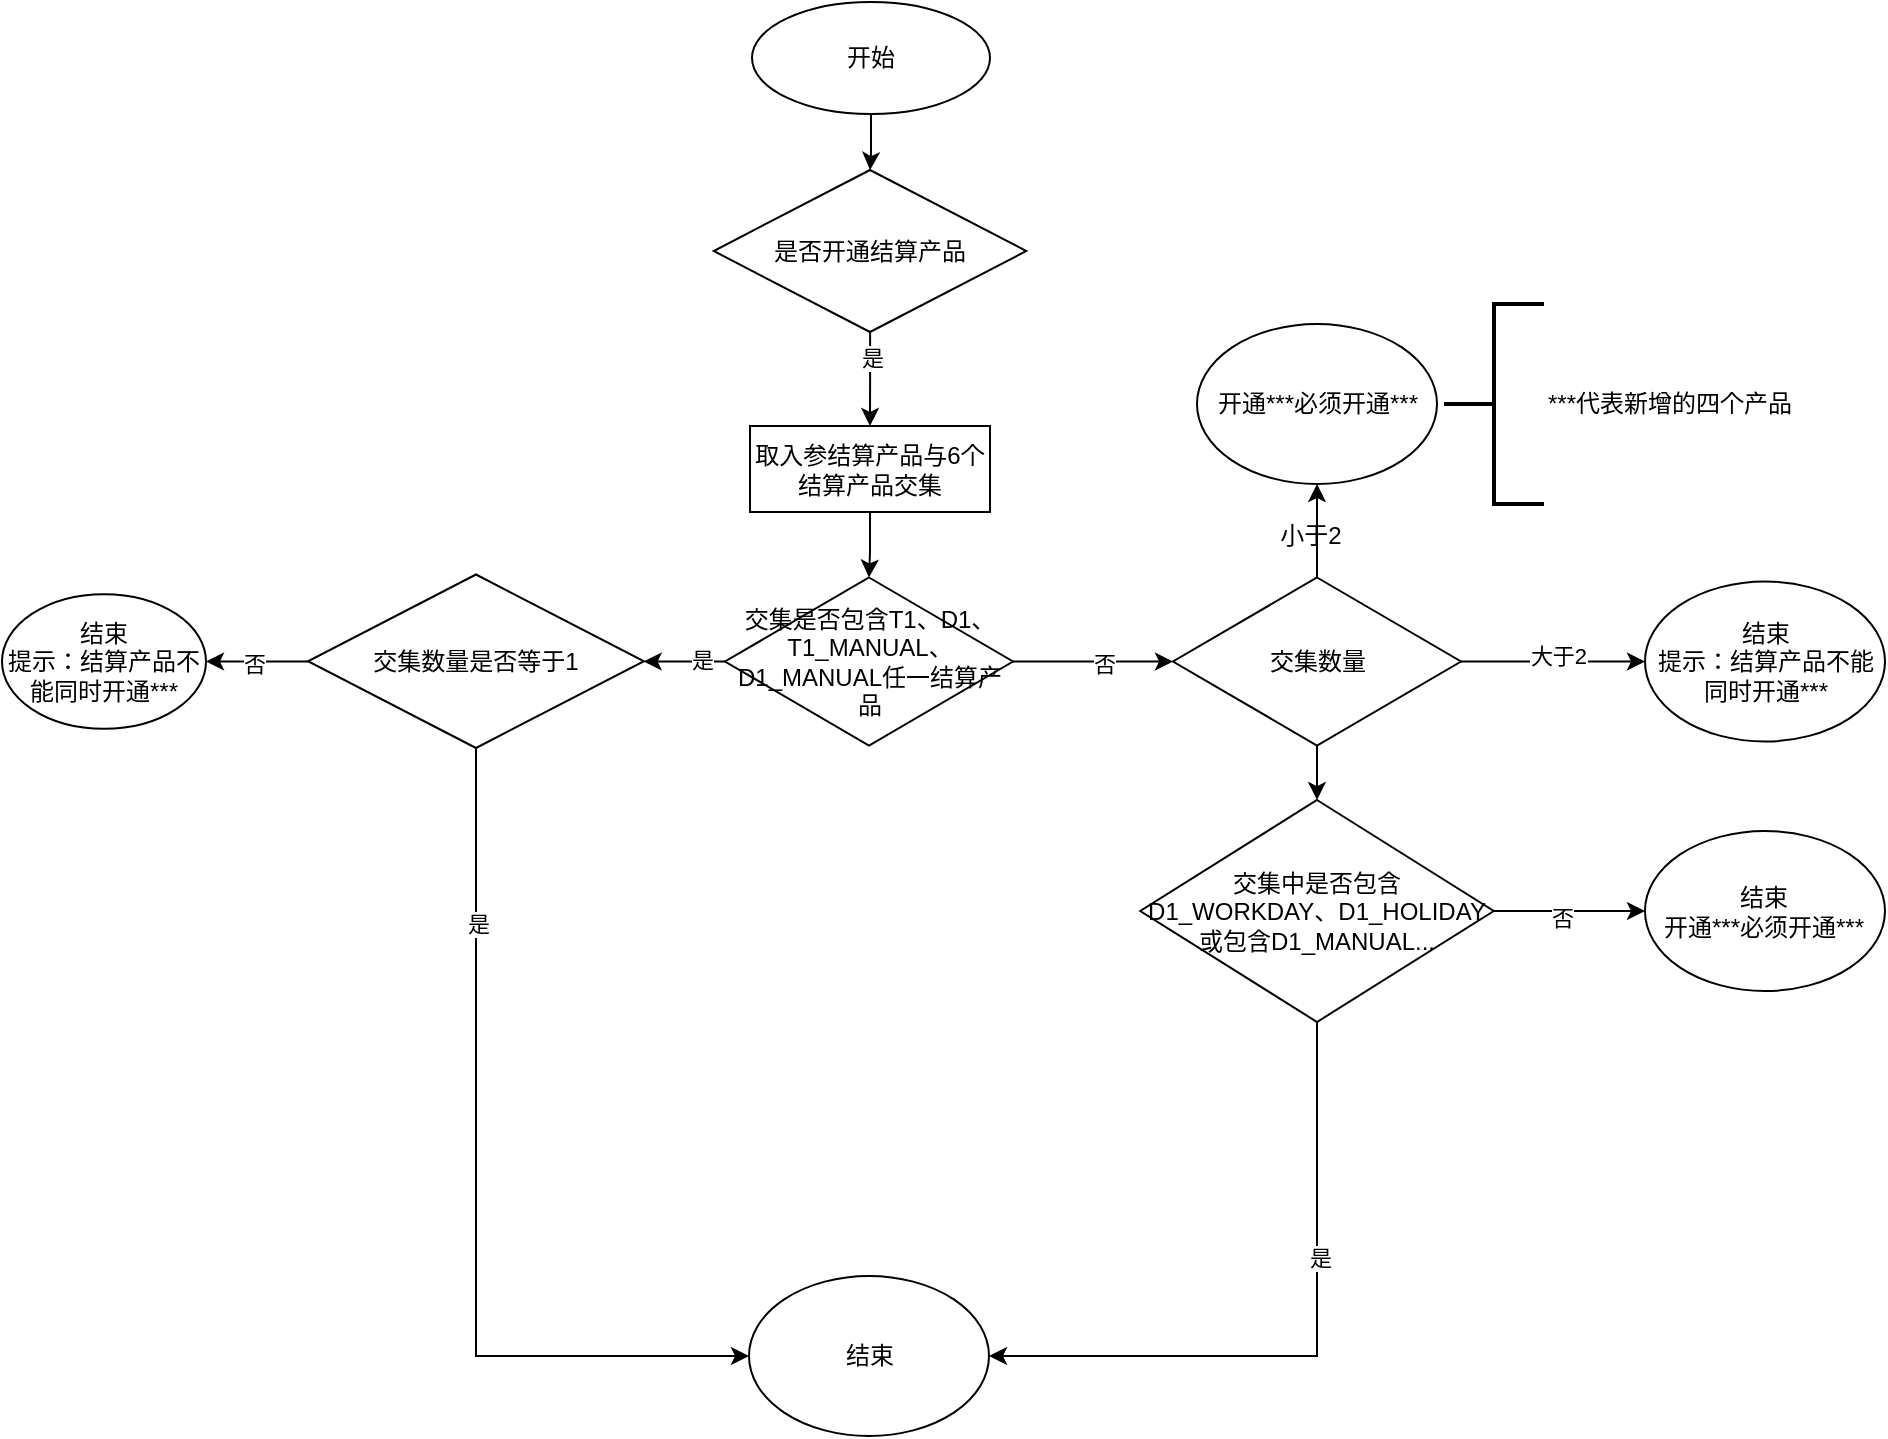 <mxfile version="14.4.3" type="github" pages="2">
  <diagram name="金融方案入网" id="74e2e168-ea6b-b213-b513-2b3c1d86103e">
    <mxGraphModel dx="1687" dy="850" grid="0" gridSize="10" guides="1" tooltips="1" connect="1" arrows="1" fold="1" page="0" pageScale="1" pageWidth="1100" pageHeight="850" background="#ffffff" math="0" shadow="0">
      <root>
        <mxCell id="0" />
        <mxCell id="1" parent="0" />
        <mxCell id="_HHzULaPOkoazhVG4UxR-39" value="" style="edgeStyle=orthogonalEdgeStyle;rounded=0;orthogonalLoop=1;jettySize=auto;html=1;" edge="1" parent="1" source="_HHzULaPOkoazhVG4UxR-11" target="_HHzULaPOkoazhVG4UxR-38">
          <mxGeometry relative="1" as="geometry" />
        </mxCell>
        <mxCell id="_HHzULaPOkoazhVG4UxR-11" value="开始" style="ellipse;whiteSpace=wrap;html=1;" vertex="1" parent="1">
          <mxGeometry x="-264" y="-246" width="119" height="56" as="geometry" />
        </mxCell>
        <mxCell id="_HHzULaPOkoazhVG4UxR-12" value="取入参结算产品与6个&lt;br&gt;结算产品交集" style="whiteSpace=wrap;html=1;" vertex="1" parent="1">
          <mxGeometry x="-265" y="-34" width="120" height="43" as="geometry" />
        </mxCell>
        <mxCell id="_HHzULaPOkoazhVG4UxR-25" value="" style="edgeStyle=orthogonalEdgeStyle;rounded=0;orthogonalLoop=1;jettySize=auto;html=1;" edge="1" parent="1" source="_HHzULaPOkoazhVG4UxR-14" target="_HHzULaPOkoazhVG4UxR-24">
          <mxGeometry relative="1" as="geometry" />
        </mxCell>
        <mxCell id="_HHzULaPOkoazhVG4UxR-26" value="否" style="edgeLabel;html=1;align=center;verticalAlign=middle;resizable=0;points=[];" vertex="1" connectable="0" parent="_HHzULaPOkoazhVG4UxR-25">
          <mxGeometry x="0.138" y="-1" relative="1" as="geometry">
            <mxPoint as="offset" />
          </mxGeometry>
        </mxCell>
        <mxCell id="_HHzULaPOkoazhVG4UxR-14" value="交集是否包含T1、D1、T1_MANUAL、D1_MANUAL任一结算产品" style="rhombus;whiteSpace=wrap;html=1;" vertex="1" parent="1">
          <mxGeometry x="-277.5" y="41.75" width="144" height="84" as="geometry" />
        </mxCell>
        <mxCell id="_HHzULaPOkoazhVG4UxR-15" value="" style="edgeStyle=orthogonalEdgeStyle;rounded=0;orthogonalLoop=1;jettySize=auto;html=1;" edge="1" parent="1" source="_HHzULaPOkoazhVG4UxR-12" target="_HHzULaPOkoazhVG4UxR-14">
          <mxGeometry relative="1" as="geometry" />
        </mxCell>
        <mxCell id="_HHzULaPOkoazhVG4UxR-32" style="edgeStyle=orthogonalEdgeStyle;rounded=0;orthogonalLoop=1;jettySize=auto;html=1;" edge="1" parent="1" source="_HHzULaPOkoazhVG4UxR-16" target="_HHzULaPOkoazhVG4UxR-27">
          <mxGeometry relative="1" as="geometry">
            <Array as="points">
              <mxPoint x="-402" y="431" />
            </Array>
          </mxGeometry>
        </mxCell>
        <mxCell id="_HHzULaPOkoazhVG4UxR-33" value="是" style="edgeLabel;html=1;align=center;verticalAlign=middle;resizable=0;points=[];" vertex="1" connectable="0" parent="_HHzULaPOkoazhVG4UxR-32">
          <mxGeometry x="-0.601" y="1" relative="1" as="geometry">
            <mxPoint as="offset" />
          </mxGeometry>
        </mxCell>
        <mxCell id="_HHzULaPOkoazhVG4UxR-16" value="交集数量是否等于1" style="rhombus;whiteSpace=wrap;html=1;" vertex="1" parent="1">
          <mxGeometry x="-486" y="40.25" width="168" height="86.75" as="geometry" />
        </mxCell>
        <mxCell id="_HHzULaPOkoazhVG4UxR-17" value="" style="edgeStyle=orthogonalEdgeStyle;rounded=0;orthogonalLoop=1;jettySize=auto;html=1;" edge="1" parent="1" source="_HHzULaPOkoazhVG4UxR-14" target="_HHzULaPOkoazhVG4UxR-16">
          <mxGeometry relative="1" as="geometry" />
        </mxCell>
        <mxCell id="_HHzULaPOkoazhVG4UxR-23" value="是" style="edgeLabel;html=1;align=center;verticalAlign=middle;resizable=0;points=[];" vertex="1" connectable="0" parent="_HHzULaPOkoazhVG4UxR-17">
          <mxGeometry x="-0.383" y="-1" relative="1" as="geometry">
            <mxPoint x="1" as="offset" />
          </mxGeometry>
        </mxCell>
        <mxCell id="_HHzULaPOkoazhVG4UxR-18" value="结束&lt;br&gt;提示：结算产品不能同时开通***" style="ellipse;whiteSpace=wrap;html=1;" vertex="1" parent="1">
          <mxGeometry x="-639" y="50.13" width="102" height="67.25" as="geometry" />
        </mxCell>
        <mxCell id="_HHzULaPOkoazhVG4UxR-19" value="" style="edgeStyle=orthogonalEdgeStyle;rounded=0;orthogonalLoop=1;jettySize=auto;html=1;" edge="1" parent="1" source="_HHzULaPOkoazhVG4UxR-16" target="_HHzULaPOkoazhVG4UxR-18">
          <mxGeometry relative="1" as="geometry" />
        </mxCell>
        <mxCell id="_HHzULaPOkoazhVG4UxR-20" value="否" style="edgeLabel;html=1;align=center;verticalAlign=middle;resizable=0;points=[];" vertex="1" connectable="0" parent="_HHzULaPOkoazhVG4UxR-19">
          <mxGeometry x="0.077" y="1" relative="1" as="geometry">
            <mxPoint as="offset" />
          </mxGeometry>
        </mxCell>
        <mxCell id="_HHzULaPOkoazhVG4UxR-35" value="" style="edgeStyle=orthogonalEdgeStyle;rounded=0;orthogonalLoop=1;jettySize=auto;html=1;" edge="1" parent="1" source="_HHzULaPOkoazhVG4UxR-24" target="_HHzULaPOkoazhVG4UxR-34">
          <mxGeometry relative="1" as="geometry" />
        </mxCell>
        <mxCell id="_HHzULaPOkoazhVG4UxR-36" value="大于2" style="edgeLabel;html=1;align=center;verticalAlign=middle;resizable=0;points=[];" vertex="1" connectable="0" parent="_HHzULaPOkoazhVG4UxR-35">
          <mxGeometry x="0.033" y="3" relative="1" as="geometry">
            <mxPoint x="1" as="offset" />
          </mxGeometry>
        </mxCell>
        <mxCell id="_HHzULaPOkoazhVG4UxR-43" value="" style="edgeStyle=orthogonalEdgeStyle;rounded=0;orthogonalLoop=1;jettySize=auto;html=1;" edge="1" parent="1" source="_HHzULaPOkoazhVG4UxR-24" target="_HHzULaPOkoazhVG4UxR-42">
          <mxGeometry relative="1" as="geometry" />
        </mxCell>
        <mxCell id="_HHzULaPOkoazhVG4UxR-47" value="" style="edgeStyle=orthogonalEdgeStyle;rounded=0;orthogonalLoop=1;jettySize=auto;html=1;" edge="1" parent="1" source="_HHzULaPOkoazhVG4UxR-24" target="_HHzULaPOkoazhVG4UxR-46">
          <mxGeometry relative="1" as="geometry" />
        </mxCell>
        <mxCell id="_HHzULaPOkoazhVG4UxR-24" value="交集数量" style="rhombus;whiteSpace=wrap;html=1;" vertex="1" parent="1">
          <mxGeometry x="-53.5" y="41.75" width="144" height="84" as="geometry" />
        </mxCell>
        <mxCell id="_HHzULaPOkoazhVG4UxR-27" value="结束" style="ellipse;whiteSpace=wrap;html=1;" vertex="1" parent="1">
          <mxGeometry x="-265.5" y="391" width="120" height="80" as="geometry" />
        </mxCell>
        <mxCell id="_HHzULaPOkoazhVG4UxR-34" value="结束&lt;br&gt;提示：结算产品不能同时开通***" style="ellipse;whiteSpace=wrap;html=1;" vertex="1" parent="1">
          <mxGeometry x="182.5" y="43.75" width="120" height="80" as="geometry" />
        </mxCell>
        <mxCell id="_HHzULaPOkoazhVG4UxR-40" value="" style="edgeStyle=orthogonalEdgeStyle;rounded=0;orthogonalLoop=1;jettySize=auto;html=1;" edge="1" parent="1" source="_HHzULaPOkoazhVG4UxR-38" target="_HHzULaPOkoazhVG4UxR-12">
          <mxGeometry relative="1" as="geometry" />
        </mxCell>
        <mxCell id="_HHzULaPOkoazhVG4UxR-41" value="是" style="edgeLabel;html=1;align=center;verticalAlign=middle;resizable=0;points=[];" vertex="1" connectable="0" parent="_HHzULaPOkoazhVG4UxR-40">
          <mxGeometry x="-0.447" y="1" relative="1" as="geometry">
            <mxPoint as="offset" />
          </mxGeometry>
        </mxCell>
        <mxCell id="_HHzULaPOkoazhVG4UxR-38" value="是否开通结算产品" style="rhombus;whiteSpace=wrap;html=1;" vertex="1" parent="1">
          <mxGeometry x="-283.12" y="-162" width="156.25" height="81" as="geometry" />
        </mxCell>
        <mxCell id="_HHzULaPOkoazhVG4UxR-42" value="开通***必须开通***" style="ellipse;whiteSpace=wrap;html=1;" vertex="1" parent="1">
          <mxGeometry x="-41.5" y="-85" width="120" height="80" as="geometry" />
        </mxCell>
        <mxCell id="_HHzULaPOkoazhVG4UxR-44" value="小于2" style="text;html=1;align=center;verticalAlign=middle;resizable=0;points=[];autosize=1;" vertex="1" parent="1">
          <mxGeometry x="-6" y="12" width="41" height="18" as="geometry" />
        </mxCell>
        <mxCell id="_HHzULaPOkoazhVG4UxR-45" value="***代表新增的四个产品" style="strokeWidth=2;html=1;shape=mxgraph.flowchart.annotation_2;align=left;labelPosition=right;pointerEvents=1;" vertex="1" parent="1">
          <mxGeometry x="82" y="-95" width="50" height="100" as="geometry" />
        </mxCell>
        <mxCell id="_HHzULaPOkoazhVG4UxR-48" style="edgeStyle=orthogonalEdgeStyle;rounded=0;orthogonalLoop=1;jettySize=auto;html=1;exitX=0.5;exitY=1;exitDx=0;exitDy=0;entryX=1;entryY=0.5;entryDx=0;entryDy=0;" edge="1" parent="1" source="_HHzULaPOkoazhVG4UxR-46" target="_HHzULaPOkoazhVG4UxR-27">
          <mxGeometry relative="1" as="geometry" />
        </mxCell>
        <mxCell id="_HHzULaPOkoazhVG4UxR-49" value="是" style="edgeLabel;html=1;align=center;verticalAlign=middle;resizable=0;points=[];" vertex="1" connectable="0" parent="_HHzULaPOkoazhVG4UxR-48">
          <mxGeometry x="-0.287" y="1" relative="1" as="geometry">
            <mxPoint as="offset" />
          </mxGeometry>
        </mxCell>
        <mxCell id="_HHzULaPOkoazhVG4UxR-51" value="" style="edgeStyle=orthogonalEdgeStyle;rounded=0;orthogonalLoop=1;jettySize=auto;html=1;" edge="1" parent="1" source="_HHzULaPOkoazhVG4UxR-46" target="_HHzULaPOkoazhVG4UxR-50">
          <mxGeometry relative="1" as="geometry" />
        </mxCell>
        <mxCell id="_HHzULaPOkoazhVG4UxR-52" value="否" style="edgeLabel;html=1;align=center;verticalAlign=middle;resizable=0;points=[];" vertex="1" connectable="0" parent="_HHzULaPOkoazhVG4UxR-51">
          <mxGeometry x="-0.098" y="-3" relative="1" as="geometry">
            <mxPoint as="offset" />
          </mxGeometry>
        </mxCell>
        <mxCell id="_HHzULaPOkoazhVG4UxR-46" value="交集中是否包含D1_WORKDAY、D1_HOLIDAY或包含D1_MANUAL..." style="rhombus;whiteSpace=wrap;html=1;" vertex="1" parent="1">
          <mxGeometry x="-69.87" y="153" width="176.75" height="111" as="geometry" />
        </mxCell>
        <mxCell id="_HHzULaPOkoazhVG4UxR-50" value="结束&lt;br&gt;开通***必须开通***" style="ellipse;whiteSpace=wrap;html=1;" vertex="1" parent="1">
          <mxGeometry x="182.495" y="168.5" width="120" height="80" as="geometry" />
        </mxCell>
      </root>
    </mxGraphModel>
  </diagram>
  <diagram id="xMQZjuHvh5yQaUtxyoXN" name="协议&amp;电子签章">
    <mxGraphModel dx="946" dy="517" grid="0" gridSize="10" guides="1" tooltips="1" connect="1" arrows="1" fold="1" page="1" pageScale="1" pageWidth="827" pageHeight="1169" math="0" shadow="0">
      <root>
        <mxCell id="6D580EjlVo4oe9tn3Bij-0" />
        <mxCell id="6D580EjlVo4oe9tn3Bij-1" parent="6D580EjlVo4oe9tn3Bij-0" />
        <mxCell id="YNEcawaOifFSc9qhL8P--29" value="" style="rounded=1;arcSize=10;dashed=1;strokeColor=#000000;fillColor=none;gradientColor=none;dashPattern=8 3 1 3;strokeWidth=2;" parent="6D580EjlVo4oe9tn3Bij-1" vertex="1">
          <mxGeometry x="402.5" y="720" width="185" height="90" as="geometry" />
        </mxCell>
        <mxCell id="YNEcawaOifFSc9qhL8P--0" value="表单新增协议模块：&lt;br&gt;企业/个体入网单&lt;br&gt;saas入网单" style="strokeWidth=2;html=1;shape=mxgraph.flowchart.annotation_1;align=left;pointerEvents=1;" parent="6D580EjlVo4oe9tn3Bij-1" vertex="1">
          <mxGeometry x="170" y="60" width="50" height="100" as="geometry" />
        </mxCell>
        <mxCell id="YNEcawaOifFSc9qhL8P--2" value="切换流程对应服务：&lt;br&gt;企业/个体流程模型&lt;br&gt;saas流程模型" style="strokeWidth=2;html=1;shape=mxgraph.flowchart.annotation_1;align=left;pointerEvents=1;" parent="6D580EjlVo4oe9tn3Bij-1" vertex="1">
          <mxGeometry x="364" y="60" width="50" height="100" as="geometry" />
        </mxCell>
        <mxCell id="YNEcawaOifFSc9qhL8P--3" value="表单改动" style="text;html=1;align=center;verticalAlign=middle;resizable=0;points=[];autosize=1;" parent="6D580EjlVo4oe9tn3Bij-1" vertex="1">
          <mxGeometry x="165" y="20" width="60" height="20" as="geometry" />
        </mxCell>
        <mxCell id="YNEcawaOifFSc9qhL8P--4" value="流程模型改动" style="text;html=1;align=center;verticalAlign=middle;resizable=0;points=[];autosize=1;" parent="6D580EjlVo4oe9tn3Bij-1" vertex="1">
          <mxGeometry x="360" y="20" width="90" height="20" as="geometry" />
        </mxCell>
        <mxCell id="YNEcawaOifFSc9qhL8P--6" value="签章流程" style="swimlane;html=1;childLayout=stackLayout;resizeParent=1;resizeParentMax=0;startSize=20;" parent="6D580EjlVo4oe9tn3Bij-1" vertex="1">
          <mxGeometry x="165" y="250" width="640" height="830" as="geometry" />
        </mxCell>
        <mxCell id="YNEcawaOifFSc9qhL8P--7" value="流程魔方" style="swimlane;html=1;startSize=20;" parent="YNEcawaOifFSc9qhL8P--6" vertex="1">
          <mxGeometry y="20" width="220" height="810" as="geometry" />
        </mxCell>
        <mxCell id="YNEcawaOifFSc9qhL8P--10" value="提交" style="strokeWidth=2;html=1;shape=mxgraph.flowchart.start_1;whiteSpace=wrap;" parent="YNEcawaOifFSc9qhL8P--7" vertex="1">
          <mxGeometry x="60" y="40" width="100" height="60" as="geometry" />
        </mxCell>
        <mxCell id="YNEcawaOifFSc9qhL8P--8" value="业务管理系统" style="swimlane;html=1;startSize=20;" parent="YNEcawaOifFSc9qhL8P--6" vertex="1">
          <mxGeometry x="220" y="20" width="220" height="810" as="geometry" />
        </mxCell>
        <mxCell id="YNEcawaOifFSc9qhL8P--11" value="生成协议" style="whiteSpace=wrap;html=1;strokeWidth=2;" parent="YNEcawaOifFSc9qhL8P--8" vertex="1">
          <mxGeometry x="50" y="40" width="120" height="60" as="geometry" />
        </mxCell>
        <mxCell id="YNEcawaOifFSc9qhL8P--9" value="入网子系统" style="swimlane;html=1;startSize=20;" parent="YNEcawaOifFSc9qhL8P--6" vertex="1">
          <mxGeometry x="440" y="20" width="200" height="810" as="geometry" />
        </mxCell>
        <mxCell id="YNEcawaOifFSc9qhL8P--12" value="" style="edgeStyle=orthogonalEdgeStyle;rounded=0;orthogonalLoop=1;jettySize=auto;html=1;" parent="YNEcawaOifFSc9qhL8P--6" source="YNEcawaOifFSc9qhL8P--10" target="YNEcawaOifFSc9qhL8P--11" edge="1">
          <mxGeometry relative="1" as="geometry" />
        </mxCell>
        <mxCell id="YNEcawaOifFSc9qhL8P--16" value="" style="edgeStyle=orthogonalEdgeStyle;rounded=0;orthogonalLoop=1;jettySize=auto;html=1;" parent="6D580EjlVo4oe9tn3Bij-1" source="YNEcawaOifFSc9qhL8P--13" target="YNEcawaOifFSc9qhL8P--15" edge="1">
          <mxGeometry relative="1" as="geometry" />
        </mxCell>
        <mxCell id="YNEcawaOifFSc9qhL8P--13" value="发起电子签章" style="whiteSpace=wrap;html=1;strokeWidth=2;" parent="6D580EjlVo4oe9tn3Bij-1" vertex="1">
          <mxGeometry x="435" y="450" width="120" height="60" as="geometry" />
        </mxCell>
        <mxCell id="YNEcawaOifFSc9qhL8P--14" value="" style="edgeStyle=orthogonalEdgeStyle;rounded=0;orthogonalLoop=1;jettySize=auto;html=1;" parent="6D580EjlVo4oe9tn3Bij-1" source="YNEcawaOifFSc9qhL8P--11" target="YNEcawaOifFSc9qhL8P--13" edge="1">
          <mxGeometry relative="1" as="geometry" />
        </mxCell>
        <mxCell id="YNEcawaOifFSc9qhL8P--18" value="" style="edgeStyle=orthogonalEdgeStyle;rounded=0;orthogonalLoop=1;jettySize=auto;html=1;" parent="6D580EjlVo4oe9tn3Bij-1" source="YNEcawaOifFSc9qhL8P--15" target="YNEcawaOifFSc9qhL8P--17" edge="1">
          <mxGeometry relative="1" as="geometry" />
        </mxCell>
        <mxCell id="YNEcawaOifFSc9qhL8P--15" value="签章操作" style="whiteSpace=wrap;html=1;strokeWidth=2;" parent="6D580EjlVo4oe9tn3Bij-1" vertex="1">
          <mxGeometry x="635" y="450" width="120" height="60" as="geometry" />
        </mxCell>
        <mxCell id="YNEcawaOifFSc9qhL8P--20" value="" style="edgeStyle=orthogonalEdgeStyle;rounded=0;orthogonalLoop=1;jettySize=auto;html=1;" parent="6D580EjlVo4oe9tn3Bij-1" source="YNEcawaOifFSc9qhL8P--17" target="YNEcawaOifFSc9qhL8P--19" edge="1">
          <mxGeometry relative="1" as="geometry" />
        </mxCell>
        <mxCell id="YNEcawaOifFSc9qhL8P--17" value="签章完成并回调" style="whiteSpace=wrap;html=1;strokeWidth=2;" parent="6D580EjlVo4oe9tn3Bij-1" vertex="1">
          <mxGeometry x="635" y="590" width="120" height="60" as="geometry" />
        </mxCell>
        <mxCell id="YNEcawaOifFSc9qhL8P--22" value="" style="edgeStyle=orthogonalEdgeStyle;rounded=0;orthogonalLoop=1;jettySize=auto;html=1;" parent="6D580EjlVo4oe9tn3Bij-1" source="YNEcawaOifFSc9qhL8P--19" target="YNEcawaOifFSc9qhL8P--21" edge="1">
          <mxGeometry relative="1" as="geometry" />
        </mxCell>
        <mxCell id="YNEcawaOifFSc9qhL8P--19" value="接受签章回调" style="whiteSpace=wrap;html=1;strokeWidth=2;" parent="6D580EjlVo4oe9tn3Bij-1" vertex="1">
          <mxGeometry x="435" y="590" width="120" height="60" as="geometry" />
        </mxCell>
        <mxCell id="YNEcawaOifFSc9qhL8P--24" value="" style="edgeStyle=orthogonalEdgeStyle;rounded=0;orthogonalLoop=1;jettySize=auto;html=1;" parent="6D580EjlVo4oe9tn3Bij-1" source="YNEcawaOifFSc9qhL8P--21" target="YNEcawaOifFSc9qhL8P--23" edge="1">
          <mxGeometry relative="1" as="geometry" />
        </mxCell>
        <mxCell id="YNEcawaOifFSc9qhL8P--21" value="组装已签章协议信息。添加授权协议与出款说明" style="whiteSpace=wrap;html=1;strokeWidth=2;" parent="6D580EjlVo4oe9tn3Bij-1" vertex="1">
          <mxGeometry x="435" y="730" width="120" height="60" as="geometry" />
        </mxCell>
        <mxCell id="YNEcawaOifFSc9qhL8P--26" value="" style="edgeStyle=orthogonalEdgeStyle;rounded=0;orthogonalLoop=1;jettySize=auto;html=1;" parent="6D580EjlVo4oe9tn3Bij-1" source="YNEcawaOifFSc9qhL8P--23" target="YNEcawaOifFSc9qhL8P--25" edge="1">
          <mxGeometry relative="1" as="geometry" />
        </mxCell>
        <mxCell id="YNEcawaOifFSc9qhL8P--23" value="唤醒工单" style="whiteSpace=wrap;html=1;strokeWidth=2;" parent="6D580EjlVo4oe9tn3Bij-1" vertex="1">
          <mxGeometry x="435" y="870" width="120" height="60" as="geometry" />
        </mxCell>
        <mxCell id="YNEcawaOifFSc9qhL8P--28" value="" style="edgeStyle=orthogonalEdgeStyle;rounded=0;orthogonalLoop=1;jettySize=auto;html=1;" parent="6D580EjlVo4oe9tn3Bij-1" source="YNEcawaOifFSc9qhL8P--25" target="YNEcawaOifFSc9qhL8P--27" edge="1">
          <mxGeometry relative="1" as="geometry" />
        </mxCell>
        <mxCell id="YNEcawaOifFSc9qhL8P--25" value="映射已签章协议到工单" style="whiteSpace=wrap;html=1;strokeWidth=2;" parent="6D580EjlVo4oe9tn3Bij-1" vertex="1">
          <mxGeometry x="235" y="870" width="120" height="60" as="geometry" />
        </mxCell>
        <mxCell id="YNEcawaOifFSc9qhL8P--27" value="结束" style="ellipse;whiteSpace=wrap;html=1;strokeWidth=2;" parent="6D580EjlVo4oe9tn3Bij-1" vertex="1">
          <mxGeometry x="247.5" y="990" width="95" height="50" as="geometry" />
        </mxCell>
      </root>
    </mxGraphModel>
  </diagram>
</mxfile>
